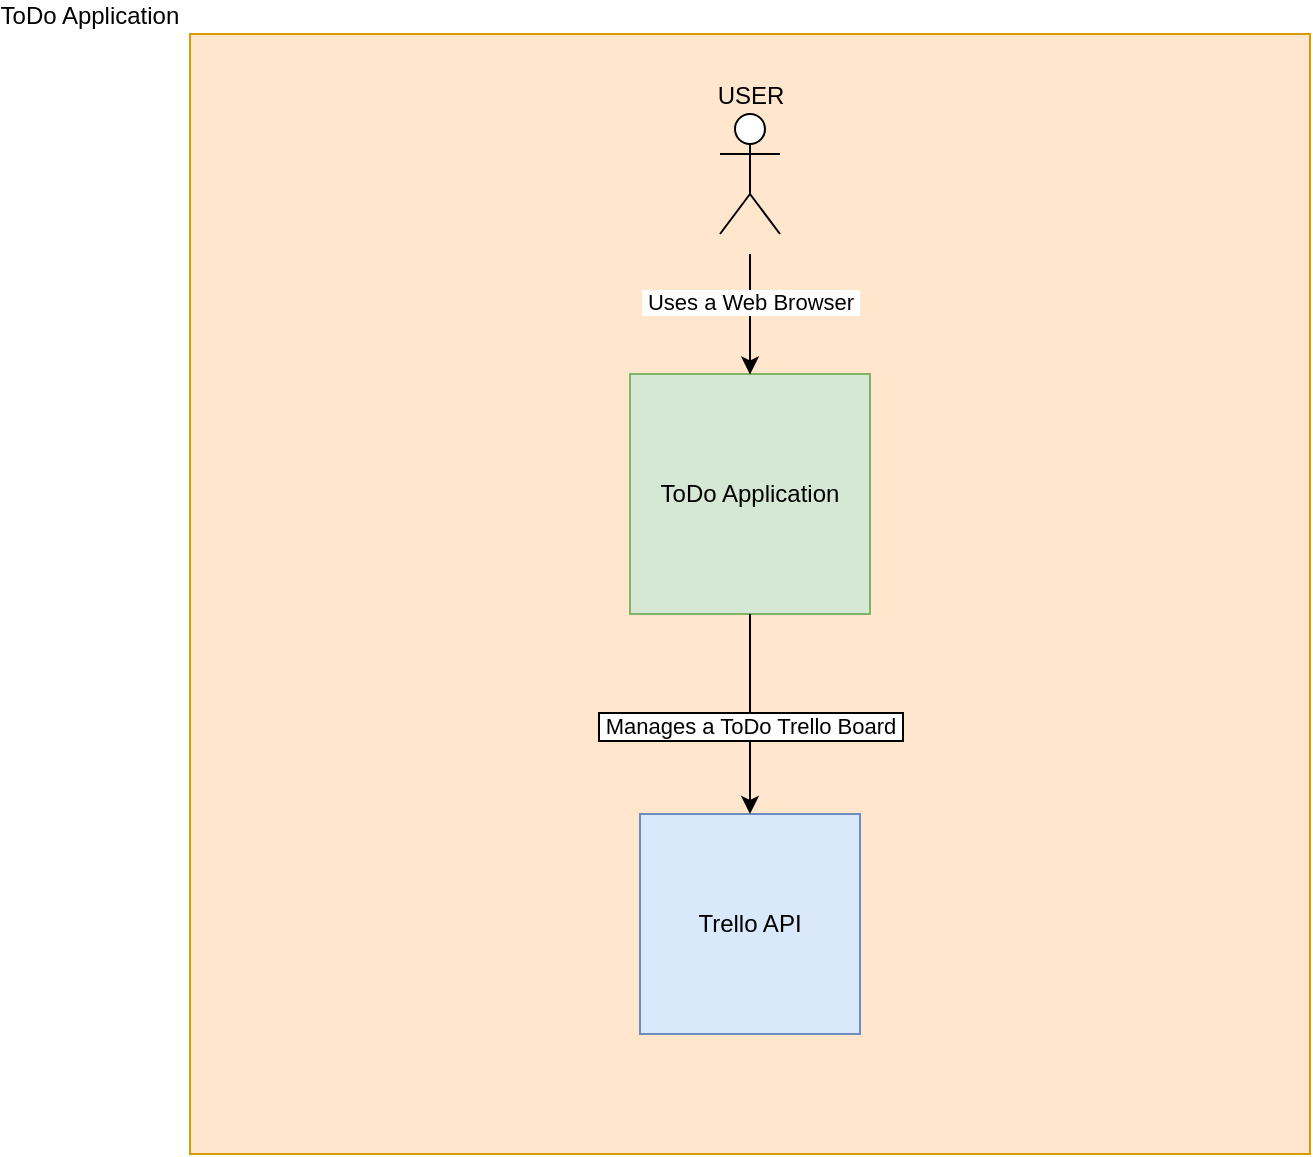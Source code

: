 <mxfile version="20.8.10" type="onedrive"><diagram name="Page-1" id="Vl8pCjRcCS3i8NjjzYjn"><mxGraphModel grid="1" page="1" gridSize="10" guides="1" tooltips="1" connect="1" arrows="1" fold="1" pageScale="1" pageWidth="827" pageHeight="1169" math="0" shadow="0"><root><mxCell id="0"/><mxCell id="1" parent="0"/><mxCell id="AgvkChI_9RBXHebTg4lo-1" value="ToDo Application&amp;nbsp;" style="whiteSpace=wrap;html=1;aspect=fixed;labelPosition=left;verticalLabelPosition=top;align=right;verticalAlign=bottom;fillColor=#ffe6cc;strokeColor=#d79b00;" vertex="1" parent="1"><mxGeometry x="160" width="560" height="560" as="geometry"/></mxCell><mxCell id="AgvkChI_9RBXHebTg4lo-2" value="USER" style="shape=umlActor;verticalLabelPosition=top;verticalAlign=bottom;html=1;outlineConnect=0;labelPosition=center;align=center;" vertex="1" parent="1"><mxGeometry x="425" y="40" width="30" height="60" as="geometry"/></mxCell><mxCell id="AgvkChI_9RBXHebTg4lo-3" value="ToDo Application" style="whiteSpace=wrap;html=1;aspect=fixed;fillColor=#d5e8d4;strokeColor=#82b366;" vertex="1" parent="1"><mxGeometry x="380" y="170" width="120" height="120" as="geometry"/></mxCell><mxCell id="AgvkChI_9RBXHebTg4lo-4" value="Trello API" style="whiteSpace=wrap;html=1;aspect=fixed;fillColor=#dae8fc;strokeColor=#6c8ebf;" vertex="1" parent="1"><mxGeometry x="385" y="390" width="110" height="110" as="geometry"/></mxCell><mxCell id="_qiX5BbEFIFdGxNf1D7Y-2" value="" style="endArrow=classic;html=1;rounded=0;labelBorderColor=default;entryX=0.5;entryY=0.304;entryDx=0;entryDy=0;entryPerimeter=0;" edge="1" parent="1" target="AgvkChI_9RBXHebTg4lo-1"><mxGeometry width="50" height="50" relative="1" as="geometry"><mxPoint x="440" y="110" as="sourcePoint"/><mxPoint x="560" y="60" as="targetPoint"/><Array as="points"/></mxGeometry></mxCell><mxCell id="_qiX5BbEFIFdGxNf1D7Y-3" value="&amp;nbsp;Uses a Web Browser&amp;nbsp;" style="edgeLabel;html=1;align=center;verticalAlign=middle;resizable=0;points=[];" connectable="0" vertex="1" parent="_qiX5BbEFIFdGxNf1D7Y-2"><mxGeometry x="-0.222" relative="1" as="geometry"><mxPoint as="offset"/></mxGeometry></mxCell><mxCell id="_qiX5BbEFIFdGxNf1D7Y-4" value="" style="endArrow=classic;html=1;rounded=0;labelBorderColor=default;entryX=0.5;entryY=0;entryDx=0;entryDy=0;exitX=0.5;exitY=1;exitDx=0;exitDy=0;" edge="1" parent="1" source="AgvkChI_9RBXHebTg4lo-3" target="AgvkChI_9RBXHebTg4lo-4"><mxGeometry width="50" height="50" relative="1" as="geometry"><mxPoint x="410" y="330" as="sourcePoint"/><mxPoint x="460" y="280" as="targetPoint"/></mxGeometry></mxCell><mxCell id="_qiX5BbEFIFdGxNf1D7Y-5" value="&amp;nbsp;Manages a ToDo Trello Board&amp;nbsp;" style="edgeLabel;html=1;align=center;verticalAlign=middle;resizable=0;points=[];labelBorderColor=default;" connectable="0" vertex="1" parent="_qiX5BbEFIFdGxNf1D7Y-4"><mxGeometry x="0.114" relative="1" as="geometry"><mxPoint as="offset"/></mxGeometry></mxCell></root></mxGraphModel></diagram></mxfile>